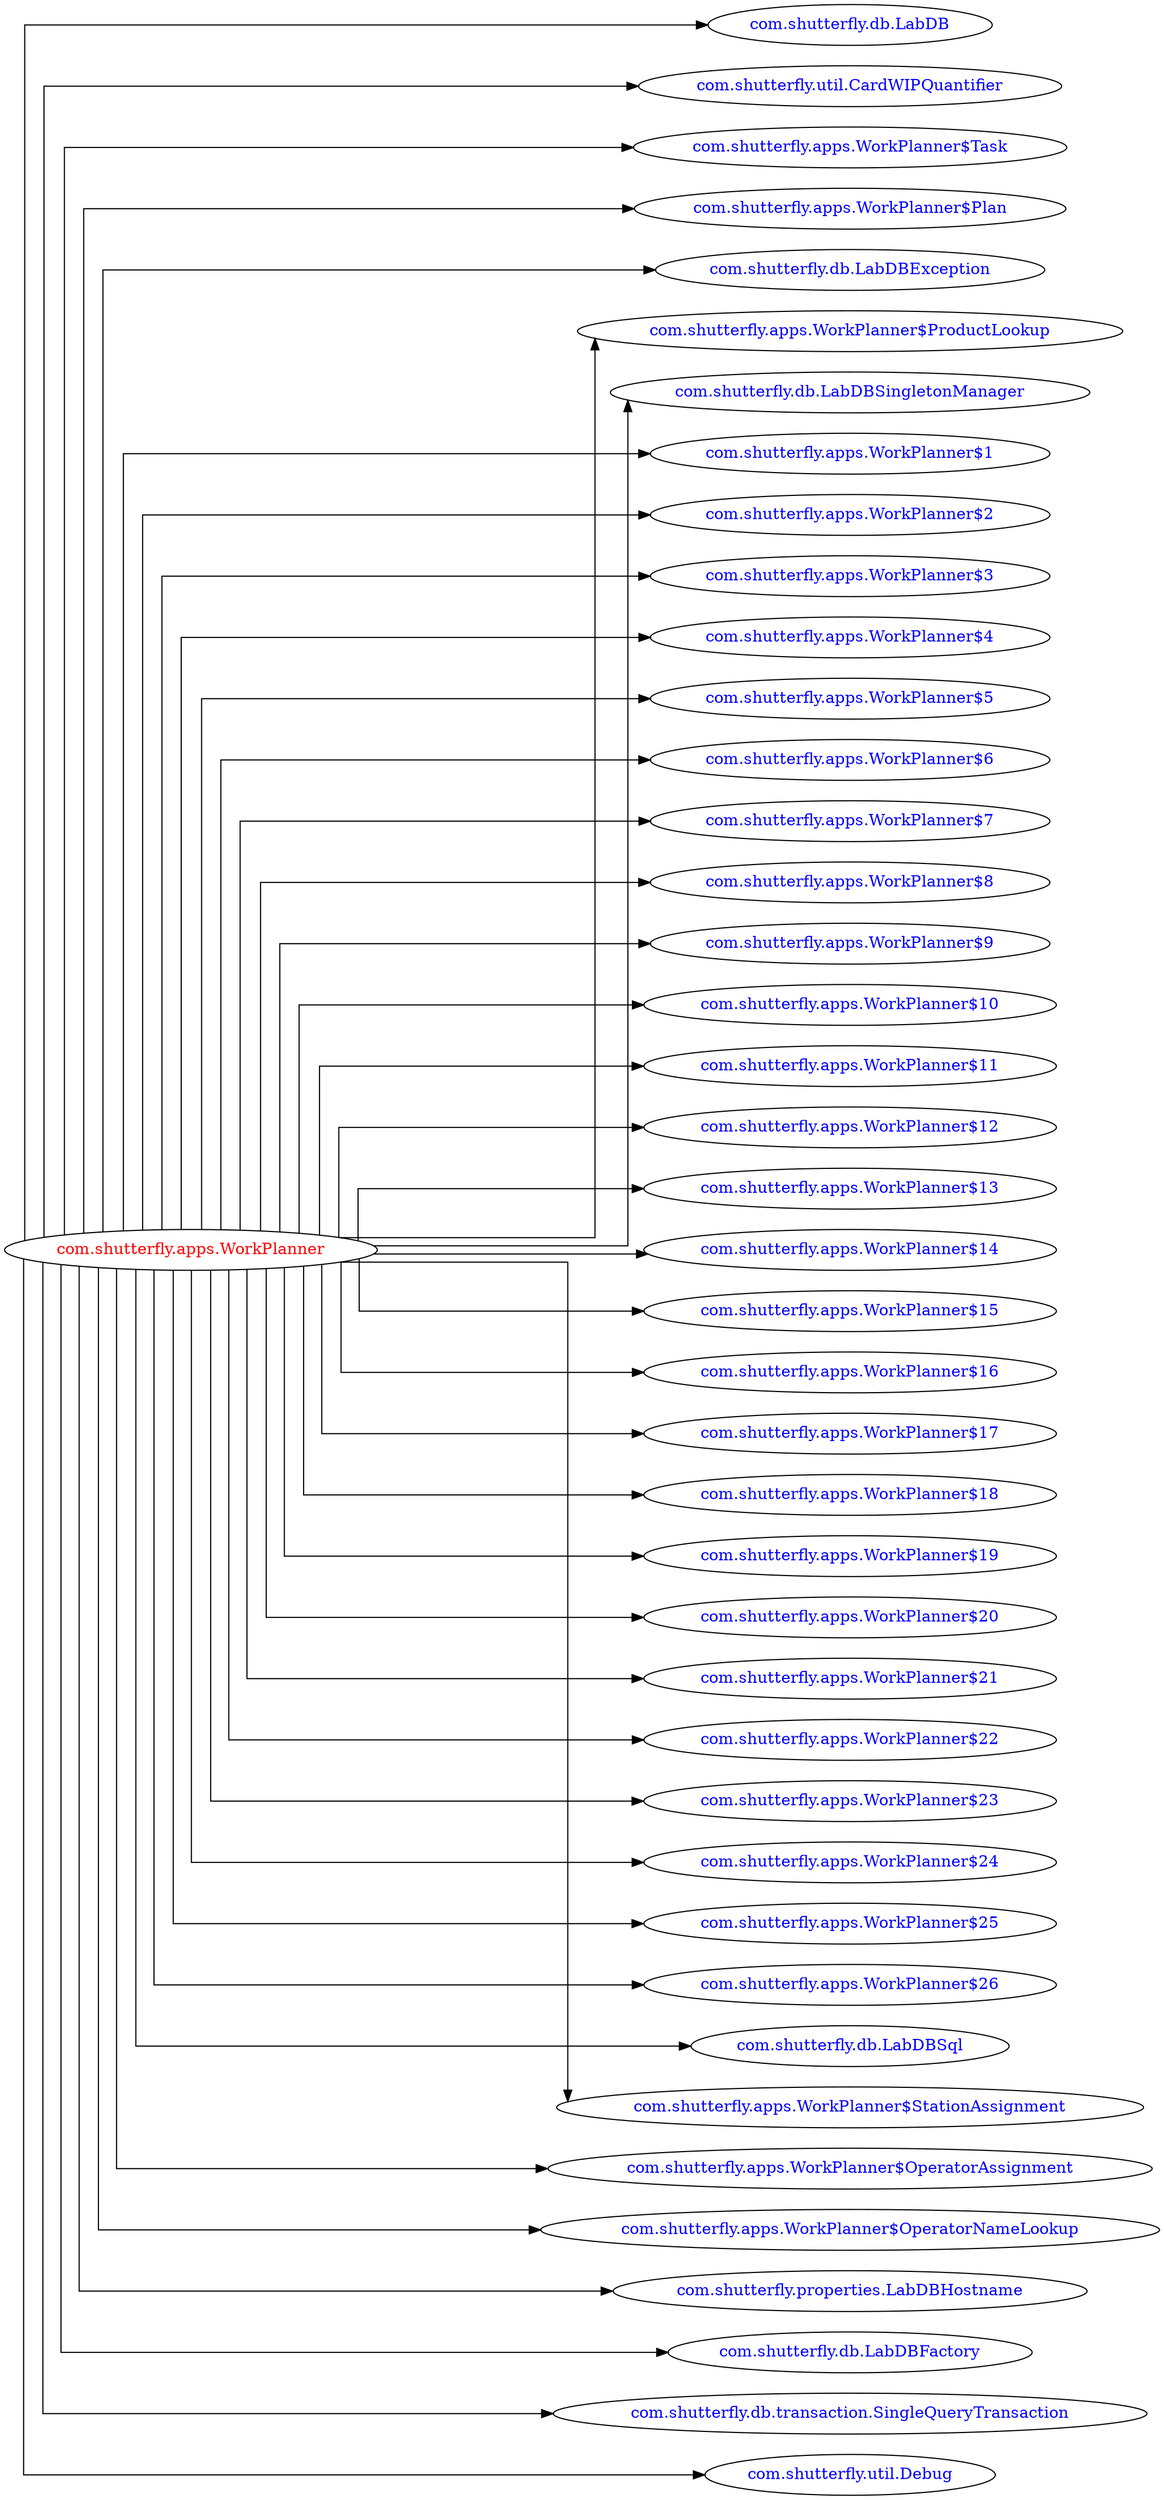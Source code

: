 digraph dependencyGraph {
 concentrate=true;
 ranksep="2.0";
 rankdir="LR"; 
 splines="ortho";
"com.shutterfly.apps.WorkPlanner" [fontcolor="red"];
"com.shutterfly.db.LabDB" [ fontcolor="blue" ];
"com.shutterfly.apps.WorkPlanner"->"com.shutterfly.db.LabDB";
"com.shutterfly.util.CardWIPQuantifier" [ fontcolor="blue" ];
"com.shutterfly.apps.WorkPlanner"->"com.shutterfly.util.CardWIPQuantifier";
"com.shutterfly.apps.WorkPlanner$Task" [ fontcolor="blue" ];
"com.shutterfly.apps.WorkPlanner"->"com.shutterfly.apps.WorkPlanner$Task";
"com.shutterfly.apps.WorkPlanner$Plan" [ fontcolor="blue" ];
"com.shutterfly.apps.WorkPlanner"->"com.shutterfly.apps.WorkPlanner$Plan";
"com.shutterfly.db.LabDBException" [ fontcolor="blue" ];
"com.shutterfly.apps.WorkPlanner"->"com.shutterfly.db.LabDBException";
"com.shutterfly.apps.WorkPlanner$ProductLookup" [ fontcolor="blue" ];
"com.shutterfly.apps.WorkPlanner"->"com.shutterfly.apps.WorkPlanner$ProductLookup";
"com.shutterfly.db.LabDBSingletonManager" [ fontcolor="blue" ];
"com.shutterfly.apps.WorkPlanner"->"com.shutterfly.db.LabDBSingletonManager";
"com.shutterfly.apps.WorkPlanner$1" [ fontcolor="blue" ];
"com.shutterfly.apps.WorkPlanner"->"com.shutterfly.apps.WorkPlanner$1";
"com.shutterfly.apps.WorkPlanner$2" [ fontcolor="blue" ];
"com.shutterfly.apps.WorkPlanner"->"com.shutterfly.apps.WorkPlanner$2";
"com.shutterfly.apps.WorkPlanner$3" [ fontcolor="blue" ];
"com.shutterfly.apps.WorkPlanner"->"com.shutterfly.apps.WorkPlanner$3";
"com.shutterfly.apps.WorkPlanner$4" [ fontcolor="blue" ];
"com.shutterfly.apps.WorkPlanner"->"com.shutterfly.apps.WorkPlanner$4";
"com.shutterfly.apps.WorkPlanner$5" [ fontcolor="blue" ];
"com.shutterfly.apps.WorkPlanner"->"com.shutterfly.apps.WorkPlanner$5";
"com.shutterfly.apps.WorkPlanner$6" [ fontcolor="blue" ];
"com.shutterfly.apps.WorkPlanner"->"com.shutterfly.apps.WorkPlanner$6";
"com.shutterfly.apps.WorkPlanner$7" [ fontcolor="blue" ];
"com.shutterfly.apps.WorkPlanner"->"com.shutterfly.apps.WorkPlanner$7";
"com.shutterfly.apps.WorkPlanner$8" [ fontcolor="blue" ];
"com.shutterfly.apps.WorkPlanner"->"com.shutterfly.apps.WorkPlanner$8";
"com.shutterfly.apps.WorkPlanner$9" [ fontcolor="blue" ];
"com.shutterfly.apps.WorkPlanner"->"com.shutterfly.apps.WorkPlanner$9";
"com.shutterfly.apps.WorkPlanner$10" [ fontcolor="blue" ];
"com.shutterfly.apps.WorkPlanner"->"com.shutterfly.apps.WorkPlanner$10";
"com.shutterfly.apps.WorkPlanner$11" [ fontcolor="blue" ];
"com.shutterfly.apps.WorkPlanner"->"com.shutterfly.apps.WorkPlanner$11";
"com.shutterfly.apps.WorkPlanner$12" [ fontcolor="blue" ];
"com.shutterfly.apps.WorkPlanner"->"com.shutterfly.apps.WorkPlanner$12";
"com.shutterfly.apps.WorkPlanner$13" [ fontcolor="blue" ];
"com.shutterfly.apps.WorkPlanner"->"com.shutterfly.apps.WorkPlanner$13";
"com.shutterfly.apps.WorkPlanner$14" [ fontcolor="blue" ];
"com.shutterfly.apps.WorkPlanner"->"com.shutterfly.apps.WorkPlanner$14";
"com.shutterfly.apps.WorkPlanner$15" [ fontcolor="blue" ];
"com.shutterfly.apps.WorkPlanner"->"com.shutterfly.apps.WorkPlanner$15";
"com.shutterfly.apps.WorkPlanner$16" [ fontcolor="blue" ];
"com.shutterfly.apps.WorkPlanner"->"com.shutterfly.apps.WorkPlanner$16";
"com.shutterfly.apps.WorkPlanner$17" [ fontcolor="blue" ];
"com.shutterfly.apps.WorkPlanner"->"com.shutterfly.apps.WorkPlanner$17";
"com.shutterfly.apps.WorkPlanner$18" [ fontcolor="blue" ];
"com.shutterfly.apps.WorkPlanner"->"com.shutterfly.apps.WorkPlanner$18";
"com.shutterfly.apps.WorkPlanner$19" [ fontcolor="blue" ];
"com.shutterfly.apps.WorkPlanner"->"com.shutterfly.apps.WorkPlanner$19";
"com.shutterfly.apps.WorkPlanner$20" [ fontcolor="blue" ];
"com.shutterfly.apps.WorkPlanner"->"com.shutterfly.apps.WorkPlanner$20";
"com.shutterfly.apps.WorkPlanner$21" [ fontcolor="blue" ];
"com.shutterfly.apps.WorkPlanner"->"com.shutterfly.apps.WorkPlanner$21";
"com.shutterfly.apps.WorkPlanner$22" [ fontcolor="blue" ];
"com.shutterfly.apps.WorkPlanner"->"com.shutterfly.apps.WorkPlanner$22";
"com.shutterfly.apps.WorkPlanner$23" [ fontcolor="blue" ];
"com.shutterfly.apps.WorkPlanner"->"com.shutterfly.apps.WorkPlanner$23";
"com.shutterfly.apps.WorkPlanner$24" [ fontcolor="blue" ];
"com.shutterfly.apps.WorkPlanner"->"com.shutterfly.apps.WorkPlanner$24";
"com.shutterfly.apps.WorkPlanner$25" [ fontcolor="blue" ];
"com.shutterfly.apps.WorkPlanner"->"com.shutterfly.apps.WorkPlanner$25";
"com.shutterfly.apps.WorkPlanner$26" [ fontcolor="blue" ];
"com.shutterfly.apps.WorkPlanner"->"com.shutterfly.apps.WorkPlanner$26";
"com.shutterfly.db.LabDBSql" [ fontcolor="blue" ];
"com.shutterfly.apps.WorkPlanner"->"com.shutterfly.db.LabDBSql";
"com.shutterfly.apps.WorkPlanner$StationAssignment" [ fontcolor="blue" ];
"com.shutterfly.apps.WorkPlanner"->"com.shutterfly.apps.WorkPlanner$StationAssignment";
"com.shutterfly.apps.WorkPlanner$OperatorAssignment" [ fontcolor="blue" ];
"com.shutterfly.apps.WorkPlanner"->"com.shutterfly.apps.WorkPlanner$OperatorAssignment";
"com.shutterfly.apps.WorkPlanner$OperatorNameLookup" [ fontcolor="blue" ];
"com.shutterfly.apps.WorkPlanner"->"com.shutterfly.apps.WorkPlanner$OperatorNameLookup";
"com.shutterfly.properties.LabDBHostname" [ fontcolor="blue" ];
"com.shutterfly.apps.WorkPlanner"->"com.shutterfly.properties.LabDBHostname";
"com.shutterfly.db.LabDBFactory" [ fontcolor="blue" ];
"com.shutterfly.apps.WorkPlanner"->"com.shutterfly.db.LabDBFactory";
"com.shutterfly.db.transaction.SingleQueryTransaction" [ fontcolor="blue" ];
"com.shutterfly.apps.WorkPlanner"->"com.shutterfly.db.transaction.SingleQueryTransaction";
"com.shutterfly.util.Debug" [ fontcolor="blue" ];
"com.shutterfly.apps.WorkPlanner"->"com.shutterfly.util.Debug";
}